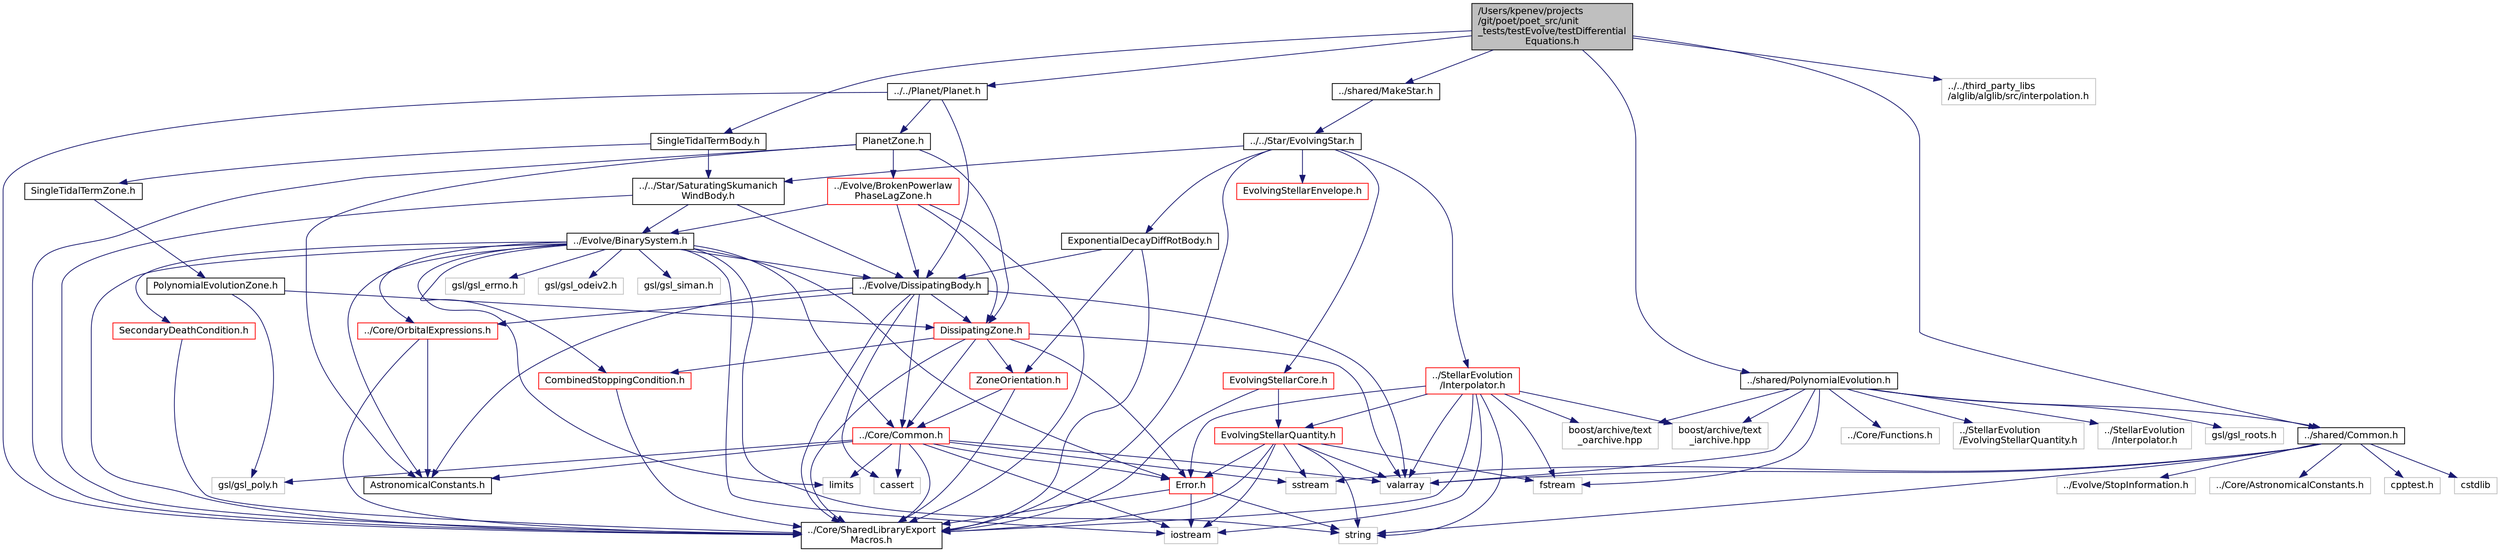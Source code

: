 digraph "/Users/kpenev/projects/git/poet/poet_src/unit_tests/testEvolve/testDifferentialEquations.h"
{
 // INTERACTIVE_SVG=YES
  edge [fontname="Helvetica",fontsize="12",labelfontname="Helvetica",labelfontsize="12"];
  node [fontname="Helvetica",fontsize="12",shape=record];
  Node0 [label="/Users/kpenev/projects\l/git/poet/poet_src/unit\l_tests/testEvolve/testDifferential\lEquations.h",height=0.2,width=0.4,color="black", fillcolor="grey75", style="filled", fontcolor="black"];
  Node0 -> Node1 [color="midnightblue",fontsize="12",style="solid",fontname="Helvetica"];
  Node1 [label="SingleTidalTermBody.h",height=0.2,width=0.4,color="black", fillcolor="white", style="filled",URL="$SingleTidalTermBody_8h.html",tooltip="Declare a dissipative body class with a single SingleTidalTermZone. "];
  Node1 -> Node2 [color="midnightblue",fontsize="12",style="solid",fontname="Helvetica"];
  Node2 [label="../../Star/SaturatingSkumanich\lWindBody.h",height=0.2,width=0.4,color="black", fillcolor="white", style="filled",URL="$SaturatingSkumanichWindBody_8h.html",tooltip="Decrales a body subject to angular momentum loss . "];
  Node2 -> Node3 [color="midnightblue",fontsize="12",style="solid",fontname="Helvetica"];
  Node3 [label="../Core/SharedLibraryExport\lMacros.h",height=0.2,width=0.4,color="black", fillcolor="white", style="filled",URL="$SharedLibraryExportMacros_8h_source.html"];
  Node2 -> Node4 [color="midnightblue",fontsize="12",style="solid",fontname="Helvetica"];
  Node4 [label="../Evolve/DissipatingBody.h",height=0.2,width=0.4,color="black", fillcolor="white", style="filled",URL="$DissipatingBody_8h.html",tooltip="Declares the DissipatingBody class. "];
  Node4 -> Node3 [color="midnightblue",fontsize="12",style="solid",fontname="Helvetica"];
  Node4 -> Node5 [color="midnightblue",fontsize="12",style="solid",fontname="Helvetica"];
  Node5 [label="DissipatingZone.h",height=0.2,width=0.4,color="red", fillcolor="white", style="filled",URL="$DissipatingZone_8h.html",tooltip="Declares a class representing one zone of a body dissipative to tidal distortions. "];
  Node5 -> Node6 [color="midnightblue",fontsize="12",style="solid",fontname="Helvetica"];
  Node6 [label="ZoneOrientation.h",height=0.2,width=0.4,color="red", fillcolor="white", style="filled",URL="$ZoneOrientation_8h.html",tooltip="Declares a class for orientations of zones of DissipatingBody objects. "];
  Node6 -> Node3 [color="midnightblue",fontsize="12",style="solid",fontname="Helvetica"];
  Node6 -> Node10 [color="midnightblue",fontsize="12",style="solid",fontname="Helvetica"];
  Node10 [label="../Core/Common.h",height=0.2,width=0.4,color="red", fillcolor="white", style="filled",URL="$Core_2Common_8h.html",tooltip="Declaration of some general purpose utilities. "];
  Node10 -> Node12 [color="midnightblue",fontsize="12",style="solid",fontname="Helvetica"];
  Node12 [label="valarray",height=0.2,width=0.4,color="grey75", fillcolor="white", style="filled"];
  Node10 -> Node13 [color="midnightblue",fontsize="12",style="solid",fontname="Helvetica"];
  Node13 [label="limits",height=0.2,width=0.4,color="grey75", fillcolor="white", style="filled"];
  Node10 -> Node14 [color="midnightblue",fontsize="12",style="solid",fontname="Helvetica"];
  Node14 [label="sstream",height=0.2,width=0.4,color="grey75", fillcolor="white", style="filled"];
  Node10 -> Node15 [color="midnightblue",fontsize="12",style="solid",fontname="Helvetica"];
  Node15 [label="iostream",height=0.2,width=0.4,color="grey75", fillcolor="white", style="filled"];
  Node10 -> Node21 [color="midnightblue",fontsize="12",style="solid",fontname="Helvetica"];
  Node21 [label="gsl/gsl_poly.h",height=0.2,width=0.4,color="grey75", fillcolor="white", style="filled"];
  Node10 -> Node9 [color="midnightblue",fontsize="12",style="solid",fontname="Helvetica"];
  Node9 [label="cassert",height=0.2,width=0.4,color="grey75", fillcolor="white", style="filled"];
  Node10 -> Node3 [color="midnightblue",fontsize="12",style="solid",fontname="Helvetica"];
  Node10 -> Node22 [color="midnightblue",fontsize="12",style="solid",fontname="Helvetica"];
  Node22 [label="Error.h",height=0.2,width=0.4,color="red", fillcolor="white", style="filled",URL="$Error_8h.html",tooltip="Defines the exception hierarchy used by this code. "];
  Node22 -> Node3 [color="midnightblue",fontsize="12",style="solid",fontname="Helvetica"];
  Node22 -> Node15 [color="midnightblue",fontsize="12",style="solid",fontname="Helvetica"];
  Node22 -> Node24 [color="midnightblue",fontsize="12",style="solid",fontname="Helvetica"];
  Node24 [label="string",height=0.2,width=0.4,color="grey75", fillcolor="white", style="filled"];
  Node10 -> Node25 [color="midnightblue",fontsize="12",style="solid",fontname="Helvetica"];
  Node25 [label="AstronomicalConstants.h",height=0.2,width=0.4,color="black", fillcolor="white", style="filled",URL="$AstronomicalConstants_8h.html",tooltip="Defines various astronomical constants. "];
  Node5 -> Node3 [color="midnightblue",fontsize="12",style="solid",fontname="Helvetica"];
  Node5 -> Node22 [color="midnightblue",fontsize="12",style="solid",fontname="Helvetica"];
  Node5 -> Node36 [color="midnightblue",fontsize="12",style="solid",fontname="Helvetica"];
  Node36 [label="CombinedStoppingCondition.h",height=0.2,width=0.4,color="red", fillcolor="white", style="filled",URL="$CombinedStoppingCondition_8h.html",tooltip="Declares a class for a stopping condition that combines other stopping conditions. "];
  Node36 -> Node3 [color="midnightblue",fontsize="12",style="solid",fontname="Helvetica"];
  Node5 -> Node10 [color="midnightblue",fontsize="12",style="solid",fontname="Helvetica"];
  Node5 -> Node12 [color="midnightblue",fontsize="12",style="solid",fontname="Helvetica"];
  Node4 -> Node40 [color="midnightblue",fontsize="12",style="solid",fontname="Helvetica"];
  Node40 [label="../Core/OrbitalExpressions.h",height=0.2,width=0.4,color="red", fillcolor="white", style="filled",URL="$OrbitalExpressions_8h.html",tooltip="A collection of functions which calculate various quantities for two body orbits. ..."];
  Node40 -> Node3 [color="midnightblue",fontsize="12",style="solid",fontname="Helvetica"];
  Node40 -> Node25 [color="midnightblue",fontsize="12",style="solid",fontname="Helvetica"];
  Node4 -> Node25 [color="midnightblue",fontsize="12",style="solid",fontname="Helvetica"];
  Node4 -> Node10 [color="midnightblue",fontsize="12",style="solid",fontname="Helvetica"];
  Node4 -> Node12 [color="midnightblue",fontsize="12",style="solid",fontname="Helvetica"];
  Node4 -> Node9 [color="midnightblue",fontsize="12",style="solid",fontname="Helvetica"];
  Node2 -> Node41 [color="midnightblue",fontsize="12",style="solid",fontname="Helvetica"];
  Node41 [label="../Evolve/BinarySystem.h",height=0.2,width=0.4,color="black", fillcolor="white", style="filled",URL="$BinarySystem_8h.html",tooltip="Defines the BinarySystem class. "];
  Node41 -> Node3 [color="midnightblue",fontsize="12",style="solid",fontname="Helvetica"];
  Node41 -> Node4 [color="midnightblue",fontsize="12",style="solid",fontname="Helvetica"];
  Node41 -> Node36 [color="midnightblue",fontsize="12",style="solid",fontname="Helvetica"];
  Node41 -> Node42 [color="midnightblue",fontsize="12",style="solid",fontname="Helvetica"];
  Node42 [label="SecondaryDeathCondition.h",height=0.2,width=0.4,color="red", fillcolor="white", style="filled",URL="$SecondaryDeathCondition_8h.html",tooltip="Declares a stopping condition class monitoring for the death of the secondary object. "];
  Node42 -> Node3 [color="midnightblue",fontsize="12",style="solid",fontname="Helvetica"];
  Node41 -> Node25 [color="midnightblue",fontsize="12",style="solid",fontname="Helvetica"];
  Node41 -> Node10 [color="midnightblue",fontsize="12",style="solid",fontname="Helvetica"];
  Node41 -> Node40 [color="midnightblue",fontsize="12",style="solid",fontname="Helvetica"];
  Node41 -> Node22 [color="midnightblue",fontsize="12",style="solid",fontname="Helvetica"];
  Node41 -> Node43 [color="midnightblue",fontsize="12",style="solid",fontname="Helvetica"];
  Node43 [label="gsl/gsl_errno.h",height=0.2,width=0.4,color="grey75", fillcolor="white", style="filled"];
  Node41 -> Node44 [color="midnightblue",fontsize="12",style="solid",fontname="Helvetica"];
  Node44 [label="gsl/gsl_odeiv2.h",height=0.2,width=0.4,color="grey75", fillcolor="white", style="filled"];
  Node41 -> Node45 [color="midnightblue",fontsize="12",style="solid",fontname="Helvetica"];
  Node45 [label="gsl/gsl_siman.h",height=0.2,width=0.4,color="grey75", fillcolor="white", style="filled"];
  Node41 -> Node24 [color="midnightblue",fontsize="12",style="solid",fontname="Helvetica"];
  Node41 -> Node13 [color="midnightblue",fontsize="12",style="solid",fontname="Helvetica"];
  Node41 -> Node15 [color="midnightblue",fontsize="12",style="solid",fontname="Helvetica"];
  Node1 -> Node46 [color="midnightblue",fontsize="12",style="solid",fontname="Helvetica"];
  Node46 [label="SingleTidalTermZone.h",height=0.2,width=0.4,color="black", fillcolor="white", style="filled",URL="$SingleTidalTermZone_8h.html",tooltip="Declare a dissipative zone class with polynomial evolution with only a single tidel term having non-z..."];
  Node46 -> Node47 [color="midnightblue",fontsize="12",style="solid",fontname="Helvetica"];
  Node47 [label="PolynomialEvolutionZone.h",height=0.2,width=0.4,color="black", fillcolor="white", style="filled",URL="$PolynomialEvolutionZone_8h.html",tooltip="Declare a dissipative zone class where the mass and radius evolution are given by a polynomial..."];
  Node47 -> Node5 [color="midnightblue",fontsize="12",style="solid",fontname="Helvetica"];
  Node47 -> Node21 [color="midnightblue",fontsize="12",style="solid",fontname="Helvetica"];
  Node0 -> Node48 [color="midnightblue",fontsize="12",style="solid",fontname="Helvetica"];
  Node48 [label="../shared/Common.h",height=0.2,width=0.4,color="black", fillcolor="white", style="filled",URL="$unit__tests_2shared_2Common_8h.html",tooltip="Functions and classes of general use for all unit tests. "];
  Node48 -> Node49 [color="midnightblue",fontsize="12",style="solid",fontname="Helvetica"];
  Node49 [label="../Evolve/StopInformation.h",height=0.2,width=0.4,color="grey75", fillcolor="white", style="filled"];
  Node48 -> Node50 [color="midnightblue",fontsize="12",style="solid",fontname="Helvetica"];
  Node50 [label="../Core/AstronomicalConstants.h",height=0.2,width=0.4,color="grey75", fillcolor="white", style="filled"];
  Node48 -> Node51 [color="midnightblue",fontsize="12",style="solid",fontname="Helvetica"];
  Node51 [label="cpptest.h",height=0.2,width=0.4,color="grey75", fillcolor="white", style="filled"];
  Node48 -> Node12 [color="midnightblue",fontsize="12",style="solid",fontname="Helvetica"];
  Node48 -> Node14 [color="midnightblue",fontsize="12",style="solid",fontname="Helvetica"];
  Node48 -> Node52 [color="midnightblue",fontsize="12",style="solid",fontname="Helvetica"];
  Node52 [label="cstdlib",height=0.2,width=0.4,color="grey75", fillcolor="white", style="filled"];
  Node48 -> Node24 [color="midnightblue",fontsize="12",style="solid",fontname="Helvetica"];
  Node0 -> Node53 [color="midnightblue",fontsize="12",style="solid",fontname="Helvetica"];
  Node53 [label="../shared/PolynomialEvolution.h",height=0.2,width=0.4,color="black", fillcolor="white", style="filled",URL="$PolynomialEvolution_8h_source.html"];
  Node53 -> Node54 [color="midnightblue",fontsize="12",style="solid",fontname="Helvetica"];
  Node54 [label="../Core/Functions.h",height=0.2,width=0.4,color="grey75", fillcolor="white", style="filled"];
  Node53 -> Node55 [color="midnightblue",fontsize="12",style="solid",fontname="Helvetica"];
  Node55 [label="../StellarEvolution\l/EvolvingStellarQuantity.h",height=0.2,width=0.4,color="grey75", fillcolor="white", style="filled"];
  Node53 -> Node56 [color="midnightblue",fontsize="12",style="solid",fontname="Helvetica"];
  Node56 [label="../StellarEvolution\l/Interpolator.h",height=0.2,width=0.4,color="grey75", fillcolor="white", style="filled"];
  Node53 -> Node48 [color="midnightblue",fontsize="12",style="solid",fontname="Helvetica"];
  Node53 -> Node12 [color="midnightblue",fontsize="12",style="solid",fontname="Helvetica"];
  Node53 -> Node57 [color="midnightblue",fontsize="12",style="solid",fontname="Helvetica"];
  Node57 [label="gsl/gsl_roots.h",height=0.2,width=0.4,color="grey75", fillcolor="white", style="filled"];
  Node53 -> Node32 [color="midnightblue",fontsize="12",style="solid",fontname="Helvetica"];
  Node32 [label="fstream",height=0.2,width=0.4,color="grey75", fillcolor="white", style="filled"];
  Node53 -> Node58 [color="midnightblue",fontsize="12",style="solid",fontname="Helvetica"];
  Node58 [label="boost/archive/text\l_oarchive.hpp",height=0.2,width=0.4,color="grey75", fillcolor="white", style="filled"];
  Node53 -> Node59 [color="midnightblue",fontsize="12",style="solid",fontname="Helvetica"];
  Node59 [label="boost/archive/text\l_iarchive.hpp",height=0.2,width=0.4,color="grey75", fillcolor="white", style="filled"];
  Node0 -> Node60 [color="midnightblue",fontsize="12",style="solid",fontname="Helvetica"];
  Node60 [label="../shared/MakeStar.h",height=0.2,width=0.4,color="black", fillcolor="white", style="filled",URL="$MakeStar_8h.html",tooltip="Declares functions for creating stars used by unit tests. "];
  Node60 -> Node61 [color="midnightblue",fontsize="12",style="solid",fontname="Helvetica"];
  Node61 [label="../../Star/EvolvingStar.h",height=0.2,width=0.4,color="black", fillcolor="white", style="filled",URL="$EvolvingStar_8h.html",tooltip="Declares the class for stars that user pre-tabulated stellar evolution tracks. "];
  Node61 -> Node3 [color="midnightblue",fontsize="12",style="solid",fontname="Helvetica"];
  Node61 -> Node2 [color="midnightblue",fontsize="12",style="solid",fontname="Helvetica"];
  Node61 -> Node62 [color="midnightblue",fontsize="12",style="solid",fontname="Helvetica"];
  Node62 [label="ExponentialDecayDiffRotBody.h",height=0.2,width=0.4,color="black", fillcolor="white", style="filled",URL="$ExponentialDecayDiffRotBody_8h.html",tooltip="Declares a DissipatingBody with exponentially decaying differential rotation coupling. "];
  Node62 -> Node3 [color="midnightblue",fontsize="12",style="solid",fontname="Helvetica"];
  Node62 -> Node4 [color="midnightblue",fontsize="12",style="solid",fontname="Helvetica"];
  Node62 -> Node6 [color="midnightblue",fontsize="12",style="solid",fontname="Helvetica"];
  Node61 -> Node63 [color="midnightblue",fontsize="12",style="solid",fontname="Helvetica"];
  Node63 [label="../StellarEvolution\l/Interpolator.h",height=0.2,width=0.4,color="red", fillcolor="white", style="filled",URL="$Interpolator_8h.html",tooltip="Defines the StellarEvolution class needed for interpolating among stellar evolution tracks..."];
  Node63 -> Node3 [color="midnightblue",fontsize="12",style="solid",fontname="Helvetica"];
  Node63 -> Node64 [color="midnightblue",fontsize="12",style="solid",fontname="Helvetica"];
  Node64 [label="EvolvingStellarQuantity.h",height=0.2,width=0.4,color="red", fillcolor="white", style="filled",URL="$EvolvingStellarQuantity_8h.html",tooltip="Declares a class implementing the intepolation of a single stellar quantity from stellar evolution tr..."];
  Node64 -> Node3 [color="midnightblue",fontsize="12",style="solid",fontname="Helvetica"];
  Node64 -> Node22 [color="midnightblue",fontsize="12",style="solid",fontname="Helvetica"];
  Node64 -> Node12 [color="midnightblue",fontsize="12",style="solid",fontname="Helvetica"];
  Node64 -> Node24 [color="midnightblue",fontsize="12",style="solid",fontname="Helvetica"];
  Node64 -> Node15 [color="midnightblue",fontsize="12",style="solid",fontname="Helvetica"];
  Node64 -> Node32 [color="midnightblue",fontsize="12",style="solid",fontname="Helvetica"];
  Node64 -> Node14 [color="midnightblue",fontsize="12",style="solid",fontname="Helvetica"];
  Node63 -> Node22 [color="midnightblue",fontsize="12",style="solid",fontname="Helvetica"];
  Node63 -> Node12 [color="midnightblue",fontsize="12",style="solid",fontname="Helvetica"];
  Node63 -> Node24 [color="midnightblue",fontsize="12",style="solid",fontname="Helvetica"];
  Node63 -> Node15 [color="midnightblue",fontsize="12",style="solid",fontname="Helvetica"];
  Node63 -> Node32 [color="midnightblue",fontsize="12",style="solid",fontname="Helvetica"];
  Node63 -> Node58 [color="midnightblue",fontsize="12",style="solid",fontname="Helvetica"];
  Node63 -> Node59 [color="midnightblue",fontsize="12",style="solid",fontname="Helvetica"];
  Node61 -> Node85 [color="midnightblue",fontsize="12",style="solid",fontname="Helvetica"];
  Node85 [label="EvolvingStellarCore.h",height=0.2,width=0.4,color="red", fillcolor="white", style="filled",URL="$EvolvingStellarCore_8h.html",tooltip="Declaration of the class representing stellar cores. "];
  Node85 -> Node3 [color="midnightblue",fontsize="12",style="solid",fontname="Helvetica"];
  Node85 -> Node64 [color="midnightblue",fontsize="12",style="solid",fontname="Helvetica"];
  Node61 -> Node91 [color="midnightblue",fontsize="12",style="solid",fontname="Helvetica"];
  Node91 [label="EvolvingStellarEnvelope.h",height=0.2,width=0.4,color="red", fillcolor="white", style="filled",URL="$EvolvingStellarEnvelope_8h.html",tooltip="Declares a class representing convective zones in low mass evolving stars or the whole star for high ..."];
  Node0 -> Node92 [color="midnightblue",fontsize="12",style="solid",fontname="Helvetica"];
  Node92 [label="../../Planet/Planet.h",height=0.2,width=0.4,color="black", fillcolor="white", style="filled",URL="$Planet_8h.html",tooltip="Declares a class for planets that are always locked to the orbit. "];
  Node92 -> Node3 [color="midnightblue",fontsize="12",style="solid",fontname="Helvetica"];
  Node92 -> Node93 [color="midnightblue",fontsize="12",style="solid",fontname="Helvetica"];
  Node93 [label="PlanetZone.h",height=0.2,width=0.4,color="black", fillcolor="white", style="filled",URL="$PlanetZone_8h.html",tooltip="Declares a class for the single zone of LockedPlanet objects. "];
  Node93 -> Node3 [color="midnightblue",fontsize="12",style="solid",fontname="Helvetica"];
  Node93 -> Node5 [color="midnightblue",fontsize="12",style="solid",fontname="Helvetica"];
  Node93 -> Node25 [color="midnightblue",fontsize="12",style="solid",fontname="Helvetica"];
  Node93 -> Node87 [color="midnightblue",fontsize="12",style="solid",fontname="Helvetica"];
  Node87 [label="../Evolve/BrokenPowerlaw\lPhaseLagZone.h",height=0.2,width=0.4,color="red", fillcolor="white", style="filled",URL="$BrokenPowerlawPhaseLagZone_8h.html",tooltip="Declares the class that provides the phase lag function to DissipatingZone objects. "];
  Node87 -> Node3 [color="midnightblue",fontsize="12",style="solid",fontname="Helvetica"];
  Node87 -> Node5 [color="midnightblue",fontsize="12",style="solid",fontname="Helvetica"];
  Node87 -> Node4 [color="midnightblue",fontsize="12",style="solid",fontname="Helvetica"];
  Node87 -> Node41 [color="midnightblue",fontsize="12",style="solid",fontname="Helvetica"];
  Node92 -> Node4 [color="midnightblue",fontsize="12",style="solid",fontname="Helvetica"];
  Node0 -> Node94 [color="midnightblue",fontsize="12",style="solid",fontname="Helvetica"];
  Node94 [label="../../third_party_libs\l/alglib/alglib/src/interpolation.h",height=0.2,width=0.4,color="grey75", fillcolor="white", style="filled"];
}
